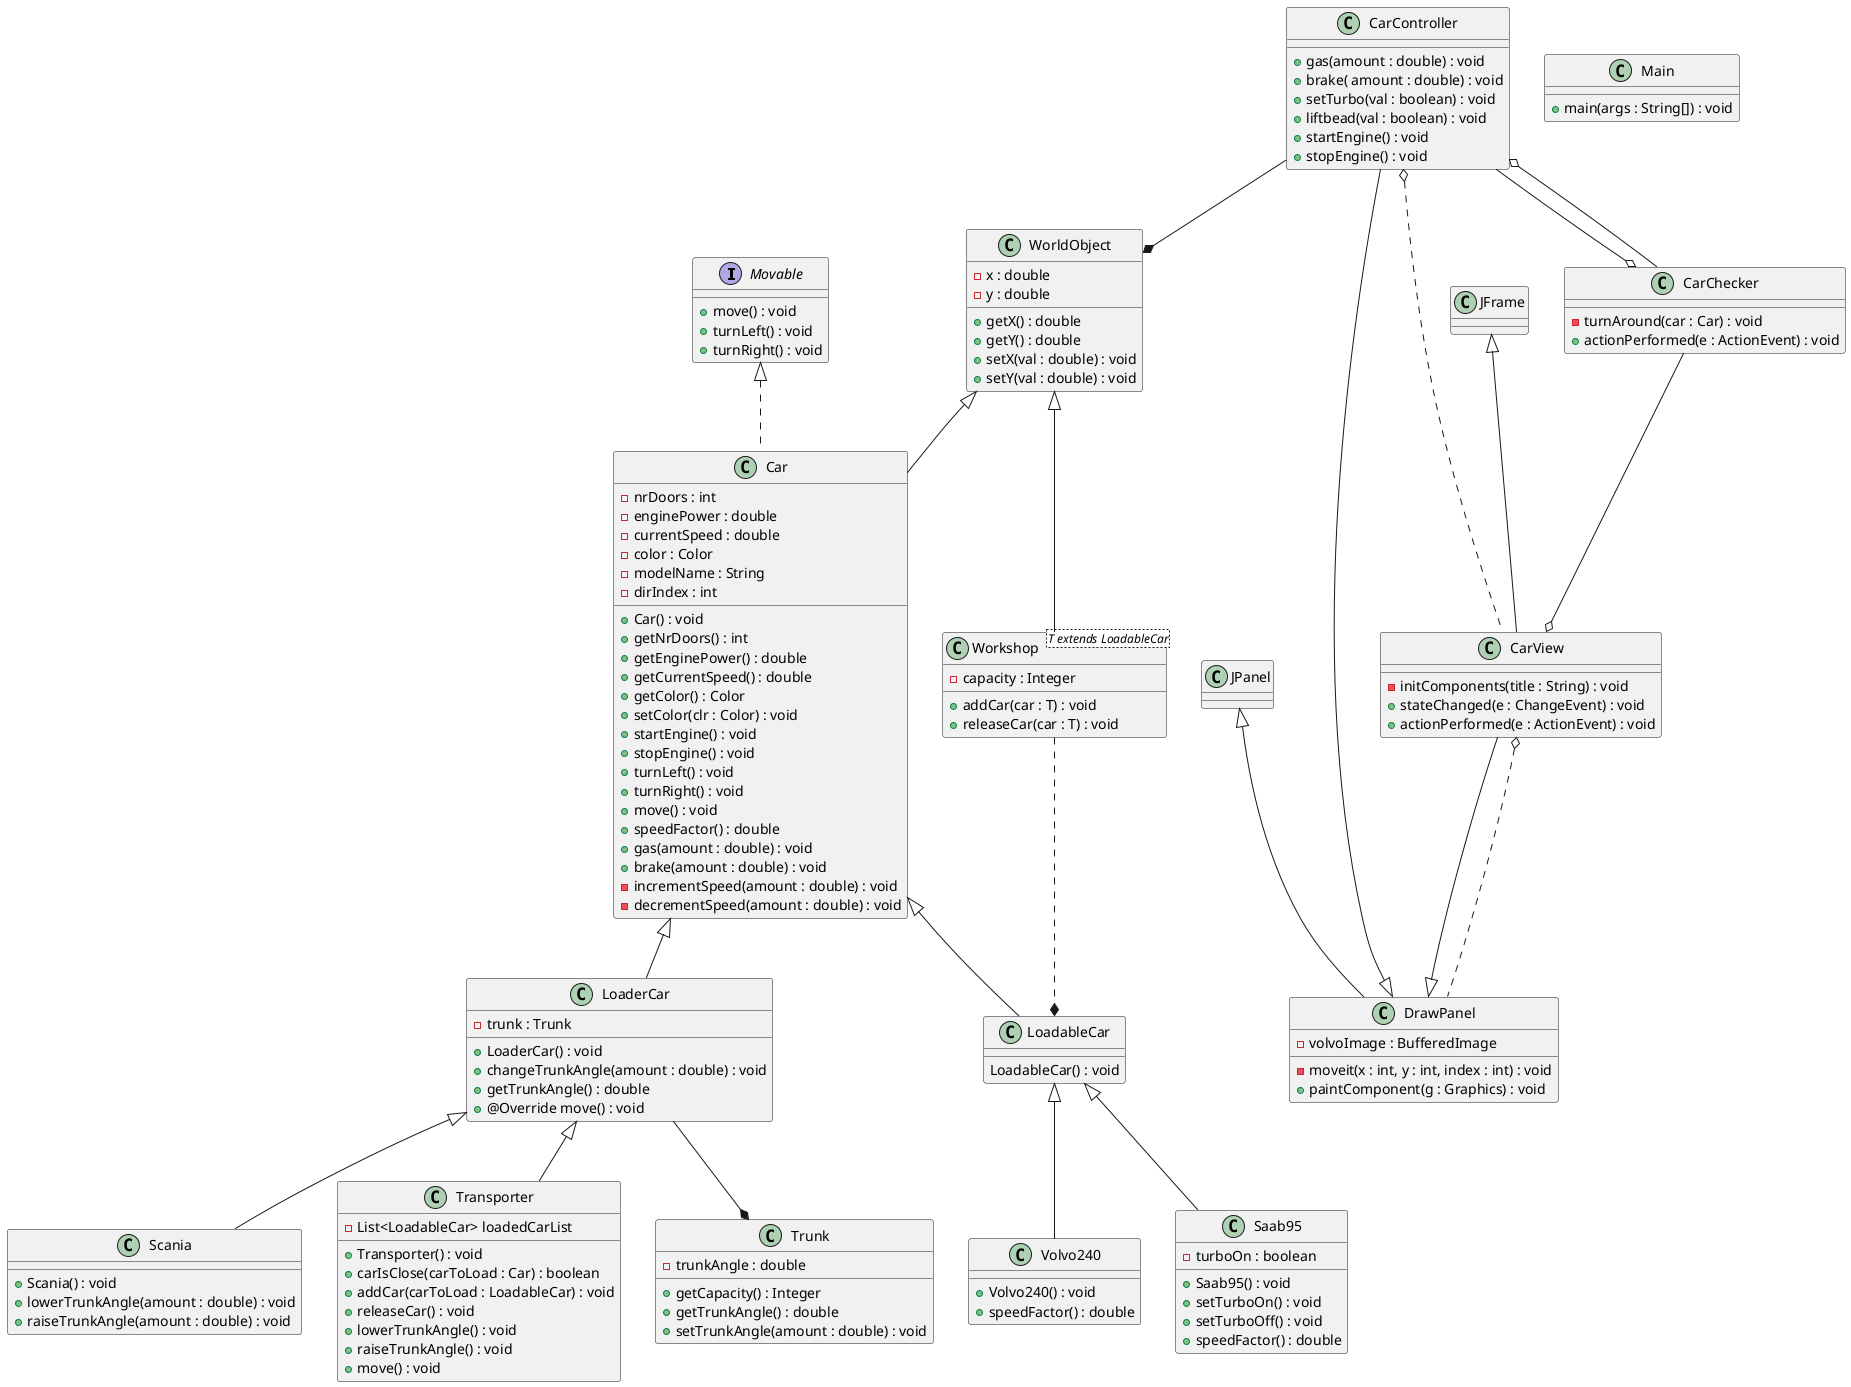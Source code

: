 @startuml
@startuml
interface Movable {
  + move() : void
  + turnLeft() : void
  + turnRight() : void
}

class WorldObject {
    - x : double
    - y : double
    + getX() : double
    + getY() : double
    + setX(val : double) : void
    + setY(val : double) : void
}


class Car extends WorldObject implements Movable {
  - nrDoors : int
  - enginePower : double
  - currentSpeed : double
  - color : Color
  - modelName : String
  - dirIndex : int
    + Car() : void
  + getNrDoors() : int
  + getEnginePower() : double
  + getCurrentSpeed() : double
  + getColor() : Color
  + setColor(clr : Color) : void
  + startEngine() : void
  + stopEngine() : void
  + turnLeft() : void
  + turnRight() : void
  + move() : void
  + speedFactor() : double
  + gas(amount : double) : void
  + brake(amount : double) : void
  - incrementSpeed(amount : double) : void
  - decrementSpeed(amount : double) : void
}

class LoadableCar extends Car {
    LoadableCar() : void
}

class LoaderCar extends Car {
  - trunk : Trunk
  + LoaderCar() : void
  + changeTrunkAngle(amount : double) : void
  + getTrunkAngle() : double
  + @Override move() : void
}

class Saab95 extends LoadableCar {
  - turboOn : boolean
    + Saab95() : void
  + setTurboOn() : void
  + setTurboOff() : void
  + speedFactor() : double
}

class Scania extends LoaderCar {
  + Scania() : void
  + lowerTrunkAngle(amount : double) : void
  + raiseTrunkAngle(amount : double) : void
}

class Transporter extends LoaderCar {
  - List<LoadableCar> loadedCarList
  + Transporter() : void
  + carIsClose(carToLoad : Car) : boolean
  + addCar(carToLoad : LoadableCar) : void
  + releaseCar() : void
  + lowerTrunkAngle() : void
  + raiseTrunkAngle() : void
  + move() : void
}

class Volvo240 extends LoadableCar {
    + Volvo240() : void
  + speedFactor() : double
}

class Workshop<T extends LoadableCar> extends WorldObject {
  - capacity : Integer
  + addCar(car : T) : void
  + releaseCar(car : T) : void
}

class Trunk {
  - trunkAngle : double
  + getCapacity() : Integer
  + getTrunkAngle() : double
  + setTrunkAngle(amount : double) : void
}
class CarChecker {
  - turnAround(car : Car) : void
  + actionPerformed(e : ActionEvent) : void

}

class CarController {

  + gas(amount : double) : void
  + brake( amount : double) : void
  + setTurbo(val : boolean) : void
  + liftbead(val : boolean) : void
  + startEngine() : void
  + stopEngine() : void

}



class CarView extends JFrame {
  - initComponents(title : String) : void
  + stateChanged(e : ChangeEvent) : void
  + actionPerformed(e : ActionEvent) : void
}


class DrawPanel extends JPanel {
  - volvoImage : BufferedImage
  - moveit(x : int, y : int, index : int) : void
  + paintComponent(g : Graphics) : void
}

class Main {
  + main(args : String[]) : void
}

CarChecker --o CarView
CarChecker --o CarController
CarController --o CarChecker
LoaderCar --* Trunk
Workshop ..* LoadableCar
CarController --|> DrawPanel
CarView --|> DrawPanel
CarController o.. CarView
CarView o.. DrawPanel
CarController --* WorldObject
@enduml

